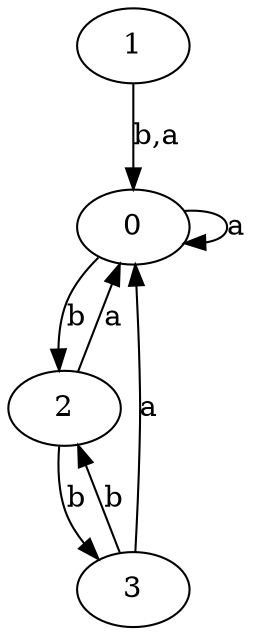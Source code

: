 digraph {
 ranksep=0.5;
 d2tdocpreamble = "\usetikzlibrary{automata}";
 d2tfigpreamble = "\tikzstyle{every state}= [ draw=blue!50,very thick,fill=blue!20]  \tikzstyle{auto}= [fill=white]";
 node [style="state"];
 edge [lblstyle="auto",topath="bend right", len=4  ]
  "0" [label="0",];
  "1" [label="1",style = "state, initial"];
  "2" [label="2",];
  "3" [label="3",style = "state, accepting"];
  "0" -> "0" [label="a",topath="loop above"];
  "0" -> "2" [label="b"];
  "1" -> "0" [label="b,a"];
  "2" -> "0" [label="a"];
  "2" -> "3" [label="b"];
  "3" -> "0" [label="a"];
  "3" -> "2" [label="b"];
}